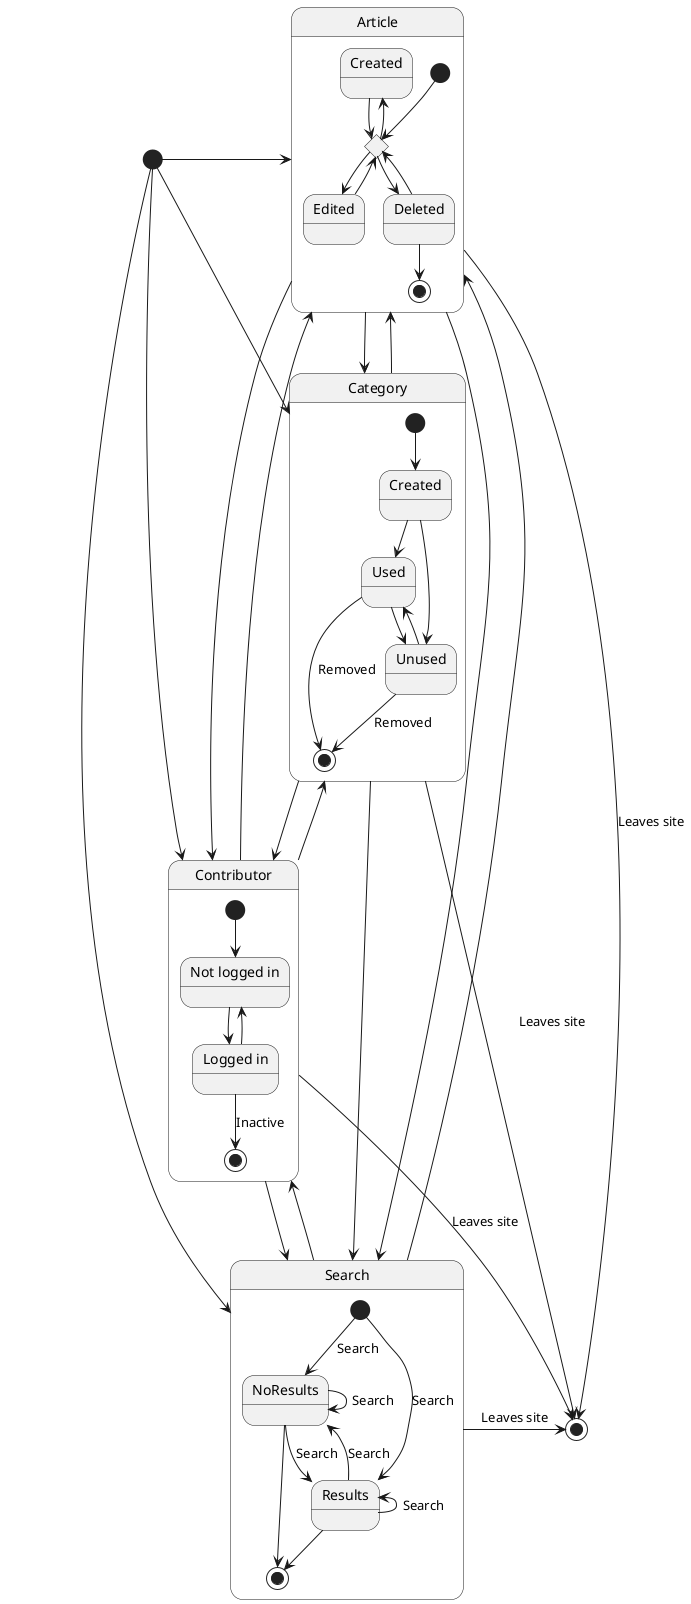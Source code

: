 @startuml combined

state Article {
  state "Created" as C
  state "Edited" as E 
  state "Deleted" as D
  state loggedIn <<choice>>
  
  [*] --> loggedIn
  C --> loggedIn
  E --> loggedIn
  
  loggedIn --> C
  loggedIn --> D
  loggedIn --> E
  
  D --> loggedIn
  D --> [*]
}

state Category {
  state "Created" as cr
  state "Used" as us
  state "Unused" as un
  
  [*] --> cr
  
  cr --> us
  cr --> un
  
  us --> un
  us --> [*] : Removed
  
  un --> us
  un --> [*] : Removed
}

state Contributor {
  state "Not logged in" as N
  state "Logged in" as L

  [*] --> N
  
  N --> L
  
  L --> N
  L --> [*] : Inactive
}

state Search {
  state "Results" as R
  state "NoResults" as NR
  
  [*] --> R : Search
  [*] --> NR : Search
  
  R -left-> R : Search
  R -left-> NR : Search
  
  NR --> NR : Search
  NR --> R : Search
  
  R --> [*]
  NR --> [*]
}

[*] -right-> Article
[*] -right-> Category
[*] -right-> Contributor
[*] -right-> Search

Article --> Category
Article --> Contributor
Article --> Search
Article -right-> [*] : Leaves site

Category --> Article
Category --> Contributor
Category --> Search
Category -right-> [*] : Leaves site

Contributor --> Article
Contributor --> Category
Contributor --> Search
Contributor -right-> [*] : Leaves site

Search --> Article
Search --> Contributor
Search -right-> [*] : Leaves site

@enduml
